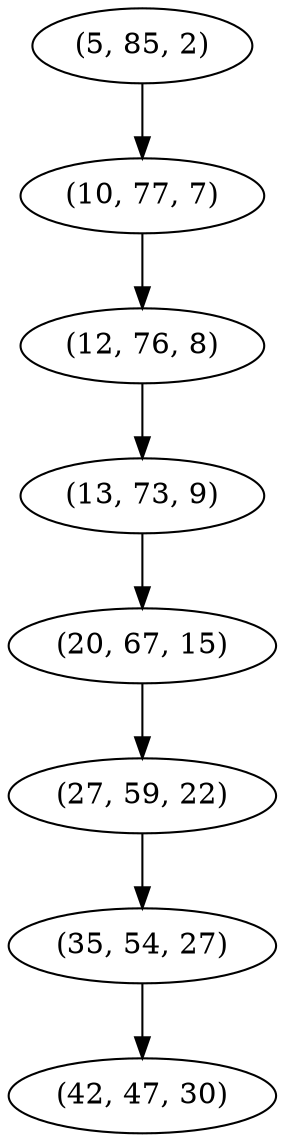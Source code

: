 digraph tree {
    "(5, 85, 2)";
    "(10, 77, 7)";
    "(12, 76, 8)";
    "(13, 73, 9)";
    "(20, 67, 15)";
    "(27, 59, 22)";
    "(35, 54, 27)";
    "(42, 47, 30)";
    "(5, 85, 2)" -> "(10, 77, 7)";
    "(10, 77, 7)" -> "(12, 76, 8)";
    "(12, 76, 8)" -> "(13, 73, 9)";
    "(13, 73, 9)" -> "(20, 67, 15)";
    "(20, 67, 15)" -> "(27, 59, 22)";
    "(27, 59, 22)" -> "(35, 54, 27)";
    "(35, 54, 27)" -> "(42, 47, 30)";
}
